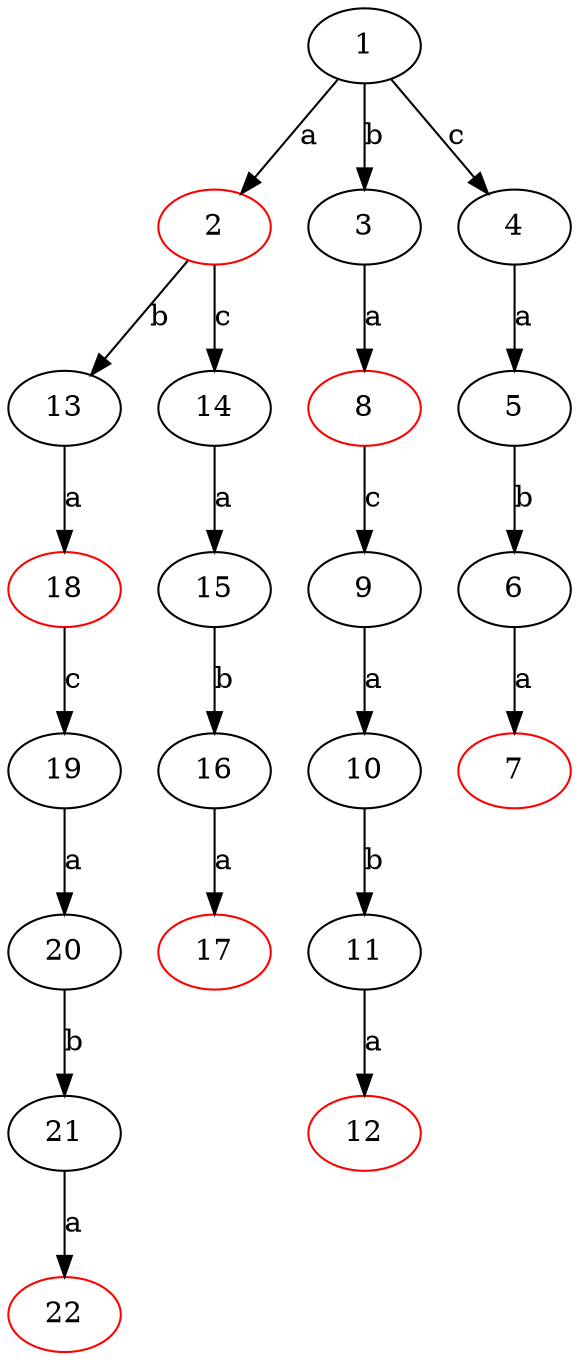 digraph {
1 -> 2 [label="a"]
1 -> 3 [label="b"]
1 -> 4 [label="c"]
4 -> 5 [label="a"]
5 -> 6 [label="b"]
6 -> 7 [label="a"]
7 [color="red"]
3 -> 8 [label="a"]
8 -> 9 [label="c"]
8 [color="red"]
9 -> 10 [label="a"]
10 -> 11 [label="b"]
11 -> 12 [label="a"]
12 [color="red"]
2 -> 13 [label="b"]
2 -> 14 [label="c"]
2 [color="red"]
14 -> 15 [label="a"]
15 -> 16 [label="b"]
16 -> 17 [label="a"]
17 [color="red"]
13 -> 18 [label="a"]
18 -> 19 [label="c"]
18 [color="red"]
19 -> 20 [label="a"]
20 -> 21 [label="b"]
21 -> 22 [label="a"]
22 [color="red"]
}
